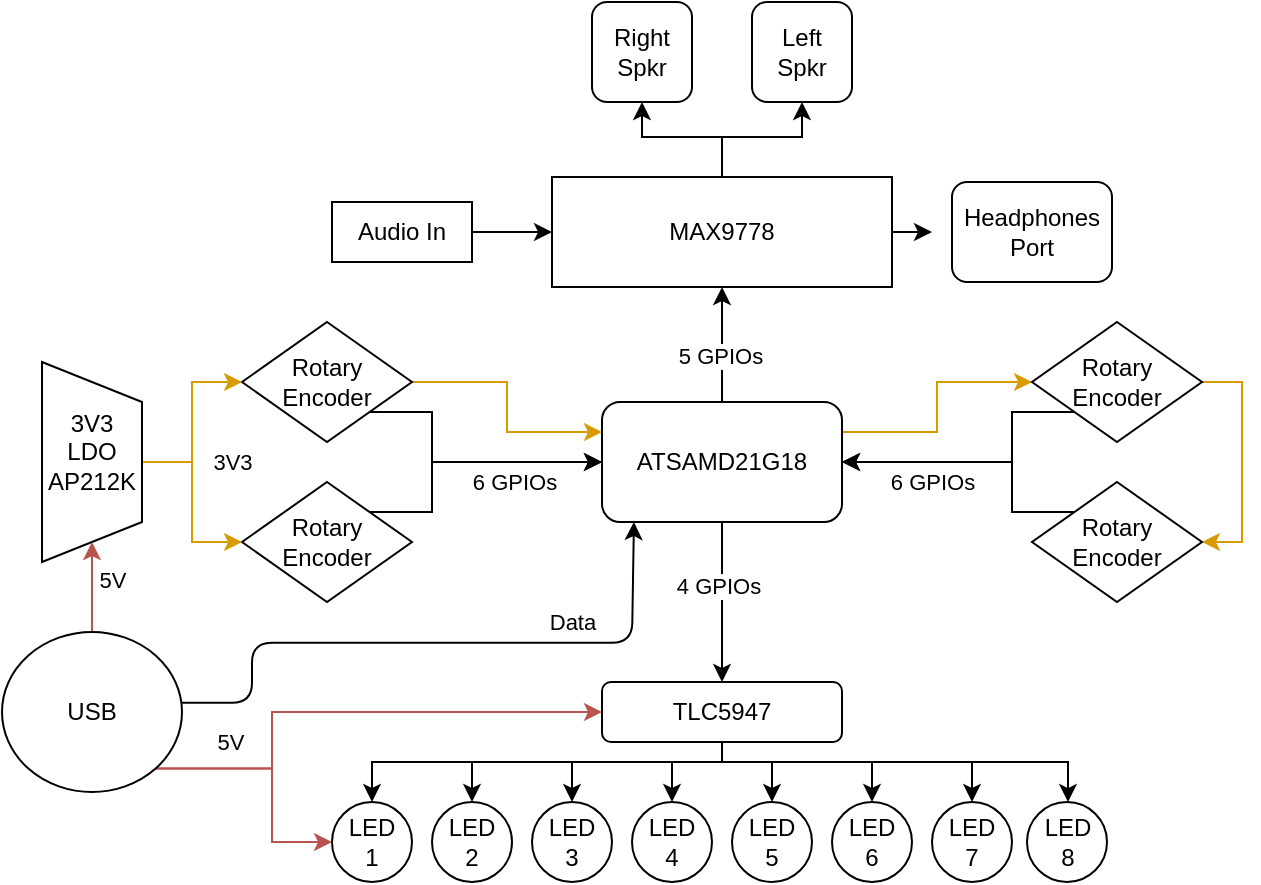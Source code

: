<mxfile version="14.3.1" type="device"><diagram id="X3_nB0WhLi7Ix3hSvqKF" name="Page-1"><mxGraphModel dx="1685" dy="1014" grid="1" gridSize="10" guides="1" tooltips="1" connect="1" arrows="1" fold="1" page="1" pageScale="1" pageWidth="500" pageHeight="400" math="0" shadow="0"><root><mxCell id="0"/><mxCell id="1" parent="0"/><mxCell id="Q01XSOpCoa18E9VcZ7Vx-3" style="edgeStyle=orthogonalEdgeStyle;rounded=0;orthogonalLoop=1;jettySize=auto;html=1;exitX=1;exitY=0.5;exitDx=0;exitDy=0;" parent="1" source="Q01XSOpCoa18E9VcZ7Vx-1" edge="1"><mxGeometry relative="1" as="geometry"><mxPoint x="150" y="65" as="targetPoint"/></mxGeometry></mxCell><mxCell id="Q01XSOpCoa18E9VcZ7Vx-1" value="Audio In" style="rounded=0;whiteSpace=wrap;html=1;" parent="1" vertex="1"><mxGeometry x="40" y="50" width="70" height="30" as="geometry"/></mxCell><mxCell id="Q01XSOpCoa18E9VcZ7Vx-9" style="edgeStyle=orthogonalEdgeStyle;rounded=0;orthogonalLoop=1;jettySize=auto;html=1;exitX=1;exitY=0.5;exitDx=0;exitDy=0;" parent="1" source="Q01XSOpCoa18E9VcZ7Vx-2" edge="1"><mxGeometry relative="1" as="geometry"><mxPoint x="340" y="64.857" as="targetPoint"/></mxGeometry></mxCell><mxCell id="Q01XSOpCoa18E9VcZ7Vx-51" style="edgeStyle=orthogonalEdgeStyle;rounded=0;orthogonalLoop=1;jettySize=auto;html=1;exitX=0.5;exitY=0;exitDx=0;exitDy=0;entryX=0.5;entryY=1;entryDx=0;entryDy=0;" parent="1" source="Q01XSOpCoa18E9VcZ7Vx-2" target="Q01XSOpCoa18E9VcZ7Vx-5" edge="1"><mxGeometry relative="1" as="geometry"/></mxCell><mxCell id="Q01XSOpCoa18E9VcZ7Vx-52" style="edgeStyle=orthogonalEdgeStyle;rounded=0;orthogonalLoop=1;jettySize=auto;html=1;exitX=0.5;exitY=0;exitDx=0;exitDy=0;entryX=0.5;entryY=1;entryDx=0;entryDy=0;" parent="1" source="Q01XSOpCoa18E9VcZ7Vx-2" target="Q01XSOpCoa18E9VcZ7Vx-4" edge="1"><mxGeometry relative="1" as="geometry"/></mxCell><mxCell id="Q01XSOpCoa18E9VcZ7Vx-2" value="MAX9778" style="rounded=0;whiteSpace=wrap;html=1;" parent="1" vertex="1"><mxGeometry x="150" y="37.5" width="170" height="55" as="geometry"/></mxCell><mxCell id="Q01XSOpCoa18E9VcZ7Vx-5" value="Right Spkr" style="rounded=1;whiteSpace=wrap;html=1;" parent="1" vertex="1"><mxGeometry x="170" y="-50" width="50" height="50" as="geometry"/></mxCell><mxCell id="Q01XSOpCoa18E9VcZ7Vx-8" value="Headphones&lt;br&gt;Port" style="rounded=1;whiteSpace=wrap;html=1;" parent="1" vertex="1"><mxGeometry x="350" y="40" width="80" height="50" as="geometry"/></mxCell><mxCell id="Q01XSOpCoa18E9VcZ7Vx-45" style="edgeStyle=orthogonalEdgeStyle;rounded=0;orthogonalLoop=1;jettySize=auto;html=1;exitX=0.5;exitY=1;exitDx=0;exitDy=0;entryX=0.5;entryY=0;entryDx=0;entryDy=0;" parent="1" source="Q01XSOpCoa18E9VcZ7Vx-11" target="Q01XSOpCoa18E9VcZ7Vx-12" edge="1"><mxGeometry relative="1" as="geometry"><Array as="points"><mxPoint x="235" y="280"/><mxPoint x="235" y="280"/></Array></mxGeometry></mxCell><mxCell id="YXx2N_Yibbr7xTXgmvik-11" value="4 GPIOs" style="edgeLabel;html=1;align=center;verticalAlign=middle;resizable=0;points=[];" vertex="1" connectable="0" parent="Q01XSOpCoa18E9VcZ7Vx-45"><mxGeometry x="-0.212" y="-2" relative="1" as="geometry"><mxPoint as="offset"/></mxGeometry></mxCell><mxCell id="Q01XSOpCoa18E9VcZ7Vx-48" style="edgeStyle=orthogonalEdgeStyle;rounded=0;orthogonalLoop=1;jettySize=auto;html=1;exitX=0.5;exitY=0;exitDx=0;exitDy=0;entryX=0.5;entryY=1;entryDx=0;entryDy=0;" parent="1" source="Q01XSOpCoa18E9VcZ7Vx-11" target="Q01XSOpCoa18E9VcZ7Vx-2" edge="1"><mxGeometry relative="1" as="geometry"/></mxCell><mxCell id="Q01XSOpCoa18E9VcZ7Vx-49" value="5 GPIOs" style="edgeLabel;html=1;align=center;verticalAlign=middle;resizable=0;points=[];" parent="Q01XSOpCoa18E9VcZ7Vx-48" vertex="1" connectable="0"><mxGeometry x="-0.205" y="1" relative="1" as="geometry"><mxPoint as="offset"/></mxGeometry></mxCell><mxCell id="YXx2N_Yibbr7xTXgmvik-27" style="edgeStyle=orthogonalEdgeStyle;rounded=0;orthogonalLoop=1;jettySize=auto;html=1;exitX=1;exitY=0.25;exitDx=0;exitDy=0;entryX=0;entryY=0.5;entryDx=0;entryDy=0;fontColor=#000000;fillColor=#ffe6cc;strokeColor=#d79b00;" edge="1" parent="1" source="Q01XSOpCoa18E9VcZ7Vx-11" target="Q01XSOpCoa18E9VcZ7Vx-37"><mxGeometry relative="1" as="geometry"/></mxCell><mxCell id="Q01XSOpCoa18E9VcZ7Vx-11" value="ATSAMD21G18" style="rounded=1;whiteSpace=wrap;html=1;" parent="1" vertex="1"><mxGeometry x="175" y="150" width="120" height="60" as="geometry"/></mxCell><mxCell id="YXx2N_Yibbr7xTXgmvik-3" style="edgeStyle=orthogonalEdgeStyle;rounded=0;orthogonalLoop=1;jettySize=auto;html=1;exitX=0.5;exitY=1;exitDx=0;exitDy=0;entryX=0.5;entryY=0;entryDx=0;entryDy=0;" edge="1" parent="1" source="Q01XSOpCoa18E9VcZ7Vx-12" target="Q01XSOpCoa18E9VcZ7Vx-15"><mxGeometry relative="1" as="geometry"><Array as="points"><mxPoint x="235" y="330"/><mxPoint x="60" y="330"/></Array></mxGeometry></mxCell><mxCell id="YXx2N_Yibbr7xTXgmvik-4" style="edgeStyle=orthogonalEdgeStyle;rounded=0;orthogonalLoop=1;jettySize=auto;html=1;exitX=0.5;exitY=1;exitDx=0;exitDy=0;entryX=0.5;entryY=0;entryDx=0;entryDy=0;" edge="1" parent="1" source="Q01XSOpCoa18E9VcZ7Vx-12" target="Q01XSOpCoa18E9VcZ7Vx-16"><mxGeometry relative="1" as="geometry"><Array as="points"><mxPoint x="235" y="330"/><mxPoint x="110" y="330"/></Array></mxGeometry></mxCell><mxCell id="YXx2N_Yibbr7xTXgmvik-5" style="edgeStyle=orthogonalEdgeStyle;rounded=0;orthogonalLoop=1;jettySize=auto;html=1;exitX=0.5;exitY=1;exitDx=0;exitDy=0;entryX=0.5;entryY=0;entryDx=0;entryDy=0;" edge="1" parent="1" source="Q01XSOpCoa18E9VcZ7Vx-12" target="Q01XSOpCoa18E9VcZ7Vx-17"><mxGeometry relative="1" as="geometry"><Array as="points"><mxPoint x="235" y="330"/><mxPoint x="160" y="330"/></Array></mxGeometry></mxCell><mxCell id="YXx2N_Yibbr7xTXgmvik-6" style="edgeStyle=orthogonalEdgeStyle;rounded=0;orthogonalLoop=1;jettySize=auto;html=1;exitX=0.5;exitY=1;exitDx=0;exitDy=0;entryX=0.5;entryY=0;entryDx=0;entryDy=0;" edge="1" parent="1" source="Q01XSOpCoa18E9VcZ7Vx-12" target="Q01XSOpCoa18E9VcZ7Vx-20"><mxGeometry relative="1" as="geometry"><Array as="points"><mxPoint x="235" y="330"/><mxPoint x="210" y="330"/></Array></mxGeometry></mxCell><mxCell id="YXx2N_Yibbr7xTXgmvik-7" style="edgeStyle=orthogonalEdgeStyle;rounded=0;orthogonalLoop=1;jettySize=auto;html=1;exitX=0.5;exitY=1;exitDx=0;exitDy=0;" edge="1" parent="1" source="Q01XSOpCoa18E9VcZ7Vx-12" target="Q01XSOpCoa18E9VcZ7Vx-21"><mxGeometry relative="1" as="geometry"><Array as="points"><mxPoint x="235" y="330"/><mxPoint x="260" y="330"/></Array></mxGeometry></mxCell><mxCell id="YXx2N_Yibbr7xTXgmvik-8" style="edgeStyle=orthogonalEdgeStyle;rounded=0;orthogonalLoop=1;jettySize=auto;html=1;exitX=0.5;exitY=1;exitDx=0;exitDy=0;entryX=0.5;entryY=0;entryDx=0;entryDy=0;" edge="1" parent="1" source="Q01XSOpCoa18E9VcZ7Vx-12" target="Q01XSOpCoa18E9VcZ7Vx-22"><mxGeometry relative="1" as="geometry"><Array as="points"><mxPoint x="235" y="330"/><mxPoint x="310" y="330"/></Array></mxGeometry></mxCell><mxCell id="YXx2N_Yibbr7xTXgmvik-9" style="edgeStyle=orthogonalEdgeStyle;rounded=0;orthogonalLoop=1;jettySize=auto;html=1;exitX=0.5;exitY=1;exitDx=0;exitDy=0;entryX=0.5;entryY=0;entryDx=0;entryDy=0;" edge="1" parent="1" source="Q01XSOpCoa18E9VcZ7Vx-12" target="Q01XSOpCoa18E9VcZ7Vx-19"><mxGeometry relative="1" as="geometry"><Array as="points"><mxPoint x="235" y="330"/><mxPoint x="360" y="330"/></Array></mxGeometry></mxCell><mxCell id="YXx2N_Yibbr7xTXgmvik-10" style="edgeStyle=orthogonalEdgeStyle;rounded=0;orthogonalLoop=1;jettySize=auto;html=1;exitX=0.5;exitY=1;exitDx=0;exitDy=0;" edge="1" parent="1" source="Q01XSOpCoa18E9VcZ7Vx-12" target="YXx2N_Yibbr7xTXgmvik-2"><mxGeometry relative="1" as="geometry"><Array as="points"><mxPoint x="235" y="330"/><mxPoint x="408" y="330"/></Array></mxGeometry></mxCell><mxCell id="Q01XSOpCoa18E9VcZ7Vx-12" value="TLC5947" style="rounded=1;whiteSpace=wrap;html=1;" parent="1" vertex="1"><mxGeometry x="175" y="290" width="120" height="30" as="geometry"/></mxCell><mxCell id="Q01XSOpCoa18E9VcZ7Vx-15" value="LED&lt;br&gt;1" style="ellipse;whiteSpace=wrap;html=1;aspect=fixed;" parent="1" vertex="1"><mxGeometry x="40" y="350" width="40" height="40" as="geometry"/></mxCell><mxCell id="Q01XSOpCoa18E9VcZ7Vx-16" value="LED&lt;br&gt;2" style="ellipse;whiteSpace=wrap;html=1;aspect=fixed;" parent="1" vertex="1"><mxGeometry x="90" y="350" width="40" height="40" as="geometry"/></mxCell><mxCell id="Q01XSOpCoa18E9VcZ7Vx-17" value="LED&lt;br&gt;3" style="ellipse;whiteSpace=wrap;html=1;aspect=fixed;" parent="1" vertex="1"><mxGeometry x="140" y="350" width="40" height="40" as="geometry"/></mxCell><mxCell id="Q01XSOpCoa18E9VcZ7Vx-19" value="LED&lt;br&gt;7" style="ellipse;whiteSpace=wrap;html=1;aspect=fixed;" parent="1" vertex="1"><mxGeometry x="340" y="350" width="40" height="40" as="geometry"/></mxCell><mxCell id="Q01XSOpCoa18E9VcZ7Vx-20" value="LED&lt;br&gt;4" style="ellipse;whiteSpace=wrap;html=1;aspect=fixed;" parent="1" vertex="1"><mxGeometry x="190" y="350" width="40" height="40" as="geometry"/></mxCell><mxCell id="Q01XSOpCoa18E9VcZ7Vx-21" value="LED&lt;br&gt;5" style="ellipse;whiteSpace=wrap;html=1;aspect=fixed;" parent="1" vertex="1"><mxGeometry x="240" y="350" width="40" height="40" as="geometry"/></mxCell><mxCell id="Q01XSOpCoa18E9VcZ7Vx-22" value="LED&lt;br&gt;6" style="ellipse;whiteSpace=wrap;html=1;aspect=fixed;" parent="1" vertex="1"><mxGeometry x="290" y="350" width="40" height="40" as="geometry"/></mxCell><mxCell id="Q01XSOpCoa18E9VcZ7Vx-39" style="edgeStyle=orthogonalEdgeStyle;rounded=0;orthogonalLoop=1;jettySize=auto;html=1;exitX=1;exitY=1;exitDx=0;exitDy=0;" parent="1" source="Q01XSOpCoa18E9VcZ7Vx-35" target="Q01XSOpCoa18E9VcZ7Vx-11" edge="1"><mxGeometry relative="1" as="geometry"><Array as="points"><mxPoint x="90" y="155"/><mxPoint x="90" y="180"/></Array></mxGeometry></mxCell><mxCell id="YXx2N_Yibbr7xTXgmvik-26" style="edgeStyle=orthogonalEdgeStyle;rounded=0;orthogonalLoop=1;jettySize=auto;html=1;exitX=1;exitY=0.5;exitDx=0;exitDy=0;entryX=0;entryY=0.25;entryDx=0;entryDy=0;fontColor=#000000;fillColor=#ffe6cc;strokeColor=#d79b00;" edge="1" parent="1" source="Q01XSOpCoa18E9VcZ7Vx-35" target="Q01XSOpCoa18E9VcZ7Vx-11"><mxGeometry relative="1" as="geometry"/></mxCell><mxCell id="Q01XSOpCoa18E9VcZ7Vx-35" value="Rotary&lt;br&gt;Encoder" style="rhombus;whiteSpace=wrap;html=1;" parent="1" vertex="1"><mxGeometry x="-5" y="110" width="85" height="60" as="geometry"/></mxCell><mxCell id="Q01XSOpCoa18E9VcZ7Vx-40" style="edgeStyle=orthogonalEdgeStyle;rounded=0;orthogonalLoop=1;jettySize=auto;html=1;exitX=1;exitY=0;exitDx=0;exitDy=0;entryX=0;entryY=0.5;entryDx=0;entryDy=0;" parent="1" source="Q01XSOpCoa18E9VcZ7Vx-36" target="Q01XSOpCoa18E9VcZ7Vx-11" edge="1"><mxGeometry relative="1" as="geometry"><mxPoint x="150" y="180" as="targetPoint"/><Array as="points"><mxPoint x="90" y="205"/><mxPoint x="90" y="180"/></Array></mxGeometry></mxCell><mxCell id="Q01XSOpCoa18E9VcZ7Vx-44" value="6 GPIOs" style="edgeLabel;html=1;align=center;verticalAlign=middle;resizable=0;points=[];" parent="Q01XSOpCoa18E9VcZ7Vx-40" vertex="1" connectable="0"><mxGeometry x="0.264" y="2" relative="1" as="geometry"><mxPoint x="7.2" y="12" as="offset"/></mxGeometry></mxCell><mxCell id="Q01XSOpCoa18E9VcZ7Vx-36" value="Rotary&lt;br&gt;Encoder" style="rhombus;whiteSpace=wrap;html=1;" parent="1" vertex="1"><mxGeometry x="-5" y="190" width="85" height="60" as="geometry"/></mxCell><mxCell id="Q01XSOpCoa18E9VcZ7Vx-41" style="edgeStyle=orthogonalEdgeStyle;rounded=0;orthogonalLoop=1;jettySize=auto;html=1;exitX=0;exitY=1;exitDx=0;exitDy=0;" parent="1" source="Q01XSOpCoa18E9VcZ7Vx-37" target="Q01XSOpCoa18E9VcZ7Vx-11" edge="1"><mxGeometry relative="1" as="geometry"><Array as="points"><mxPoint x="380" y="155"/><mxPoint x="380" y="180"/></Array></mxGeometry></mxCell><mxCell id="YXx2N_Yibbr7xTXgmvik-28" style="edgeStyle=orthogonalEdgeStyle;rounded=0;orthogonalLoop=1;jettySize=auto;html=1;exitX=1;exitY=0.5;exitDx=0;exitDy=0;entryX=1;entryY=0.5;entryDx=0;entryDy=0;fontColor=#000000;fillColor=#ffe6cc;strokeColor=#d79b00;" edge="1" parent="1" source="Q01XSOpCoa18E9VcZ7Vx-37" target="Q01XSOpCoa18E9VcZ7Vx-38"><mxGeometry relative="1" as="geometry"/></mxCell><mxCell id="Q01XSOpCoa18E9VcZ7Vx-37" value="Rotary&lt;br&gt;Encoder" style="rhombus;whiteSpace=wrap;html=1;" parent="1" vertex="1"><mxGeometry x="390" y="110" width="85" height="60" as="geometry"/></mxCell><mxCell id="Q01XSOpCoa18E9VcZ7Vx-42" style="edgeStyle=orthogonalEdgeStyle;rounded=0;orthogonalLoop=1;jettySize=auto;html=1;exitX=0;exitY=0;exitDx=0;exitDy=0;entryX=1;entryY=0.5;entryDx=0;entryDy=0;" parent="1" source="Q01XSOpCoa18E9VcZ7Vx-38" target="Q01XSOpCoa18E9VcZ7Vx-11" edge="1"><mxGeometry relative="1" as="geometry"><mxPoint x="300" y="180" as="targetPoint"/><Array as="points"><mxPoint x="380" y="205"/><mxPoint x="380" y="180"/></Array></mxGeometry></mxCell><mxCell id="Q01XSOpCoa18E9VcZ7Vx-43" value="6 GPIOs" style="edgeLabel;html=1;align=center;verticalAlign=middle;resizable=0;points=[];" parent="Q01XSOpCoa18E9VcZ7Vx-42" vertex="1" connectable="0"><mxGeometry x="0.62" relative="1" as="geometry"><mxPoint x="18.04" y="10" as="offset"/></mxGeometry></mxCell><mxCell id="Q01XSOpCoa18E9VcZ7Vx-38" value="Rotary&lt;br&gt;Encoder" style="rhombus;whiteSpace=wrap;html=1;" parent="1" vertex="1"><mxGeometry x="390" y="190" width="85" height="60" as="geometry"/></mxCell><mxCell id="Q01XSOpCoa18E9VcZ7Vx-4" value="Left&lt;br&gt;Spkr" style="rounded=1;whiteSpace=wrap;html=1;" parent="1" vertex="1"><mxGeometry x="250" y="-50" width="50" height="50" as="geometry"/></mxCell><mxCell id="YXx2N_Yibbr7xTXgmvik-2" value="LED&lt;br&gt;8" style="ellipse;whiteSpace=wrap;html=1;aspect=fixed;" vertex="1" parent="1"><mxGeometry x="387.5" y="350" width="40" height="40" as="geometry"/></mxCell><mxCell id="YXx2N_Yibbr7xTXgmvik-23" style="edgeStyle=orthogonalEdgeStyle;rounded=0;orthogonalLoop=1;jettySize=auto;html=1;exitX=0.5;exitY=0;exitDx=0;exitDy=0;entryX=0;entryY=0.5;entryDx=0;entryDy=0;fontColor=#000000;fillColor=#ffe6cc;strokeColor=#d79b00;" edge="1" parent="1" source="YXx2N_Yibbr7xTXgmvik-12" target="Q01XSOpCoa18E9VcZ7Vx-35"><mxGeometry relative="1" as="geometry"><Array as="points"><mxPoint x="-30" y="180"/><mxPoint x="-30" y="140"/></Array></mxGeometry></mxCell><mxCell id="YXx2N_Yibbr7xTXgmvik-24" style="edgeStyle=orthogonalEdgeStyle;rounded=0;orthogonalLoop=1;jettySize=auto;html=1;exitX=0.5;exitY=0;exitDx=0;exitDy=0;entryX=0;entryY=0.5;entryDx=0;entryDy=0;fontColor=#000000;fillColor=#ffe6cc;strokeColor=#d79b00;" edge="1" parent="1" source="YXx2N_Yibbr7xTXgmvik-12" target="Q01XSOpCoa18E9VcZ7Vx-36"><mxGeometry relative="1" as="geometry"><Array as="points"><mxPoint x="-30" y="180"/><mxPoint x="-30" y="220"/></Array></mxGeometry></mxCell><mxCell id="YXx2N_Yibbr7xTXgmvik-25" value="3V3" style="edgeLabel;html=1;align=center;verticalAlign=middle;resizable=0;points=[];fontColor=#000000;" vertex="1" connectable="0" parent="YXx2N_Yibbr7xTXgmvik-24"><mxGeometry x="-0.456" relative="1" as="geometry"><mxPoint x="20.71" as="offset"/></mxGeometry></mxCell><mxCell id="YXx2N_Yibbr7xTXgmvik-12" value="" style="shape=trapezoid;perimeter=trapezoidPerimeter;whiteSpace=wrap;html=1;fixedSize=1;rotation=90;" vertex="1" parent="1"><mxGeometry x="-130" y="155" width="100" height="50" as="geometry"/></mxCell><mxCell id="YXx2N_Yibbr7xTXgmvik-17" style="edgeStyle=orthogonalEdgeStyle;rounded=0;orthogonalLoop=1;jettySize=auto;html=1;exitX=1;exitY=1;exitDx=0;exitDy=0;entryX=0;entryY=0.5;entryDx=0;entryDy=0;fillColor=#f8cecc;strokeColor=#b85450;" edge="1" parent="1" source="YXx2N_Yibbr7xTXgmvik-13" target="Q01XSOpCoa18E9VcZ7Vx-12"><mxGeometry relative="1" as="geometry"><Array as="points"><mxPoint x="10" y="333"/><mxPoint x="10" y="305"/></Array></mxGeometry></mxCell><mxCell id="YXx2N_Yibbr7xTXgmvik-18" style="edgeStyle=orthogonalEdgeStyle;rounded=0;orthogonalLoop=1;jettySize=auto;html=1;exitX=1;exitY=1;exitDx=0;exitDy=0;entryX=0;entryY=0.5;entryDx=0;entryDy=0;fillColor=#f8cecc;strokeColor=#b85450;" edge="1" parent="1" source="YXx2N_Yibbr7xTXgmvik-13" target="Q01XSOpCoa18E9VcZ7Vx-15"><mxGeometry relative="1" as="geometry"><Array as="points"><mxPoint x="10" y="333"/><mxPoint x="10" y="370"/></Array></mxGeometry></mxCell><mxCell id="YXx2N_Yibbr7xTXgmvik-19" value="5V" style="edgeLabel;html=1;align=center;verticalAlign=middle;resizable=0;points=[];" vertex="1" connectable="0" parent="YXx2N_Yibbr7xTXgmvik-18"><mxGeometry x="-0.408" y="-2" relative="1" as="geometry"><mxPoint y="-15.37" as="offset"/></mxGeometry></mxCell><mxCell id="YXx2N_Yibbr7xTXgmvik-20" style="edgeStyle=orthogonalEdgeStyle;rounded=0;orthogonalLoop=1;jettySize=auto;html=1;exitX=0.5;exitY=0;exitDx=0;exitDy=0;fontColor=#000000;fillColor=#f8cecc;strokeColor=#b85450;" edge="1" parent="1" source="YXx2N_Yibbr7xTXgmvik-13" target="YXx2N_Yibbr7xTXgmvik-12"><mxGeometry relative="1" as="geometry"/></mxCell><mxCell id="YXx2N_Yibbr7xTXgmvik-21" value="5V" style="edgeLabel;html=1;align=center;verticalAlign=middle;resizable=0;points=[];fontColor=#000000;" vertex="1" connectable="0" parent="YXx2N_Yibbr7xTXgmvik-20"><mxGeometry x="0.738" relative="1" as="geometry"><mxPoint x="10" y="11.67" as="offset"/></mxGeometry></mxCell><mxCell id="YXx2N_Yibbr7xTXgmvik-13" value="USB" style="ellipse;whiteSpace=wrap;html=1;" vertex="1" parent="1"><mxGeometry x="-125" y="265" width="90" height="80" as="geometry"/></mxCell><mxCell id="YXx2N_Yibbr7xTXgmvik-14" value="" style="endArrow=classic;html=1;entryX=0.133;entryY=0.994;entryDx=0;entryDy=0;entryPerimeter=0;" edge="1" parent="1"><mxGeometry width="50" height="50" relative="1" as="geometry"><mxPoint x="-35" y="300.36" as="sourcePoint"/><mxPoint x="190.96" y="210" as="targetPoint"/><Array as="points"><mxPoint y="300.36"/><mxPoint y="270.36"/><mxPoint x="130" y="270.36"/><mxPoint x="190" y="270.36"/></Array></mxGeometry></mxCell><mxCell id="YXx2N_Yibbr7xTXgmvik-16" value="Data" style="edgeLabel;html=1;align=center;verticalAlign=middle;resizable=0;points=[];" vertex="1" connectable="0" parent="YXx2N_Yibbr7xTXgmvik-14"><mxGeometry x="0.619" relative="1" as="geometry"><mxPoint x="-30.01" y="-10" as="offset"/></mxGeometry></mxCell><mxCell id="YXx2N_Yibbr7xTXgmvik-29" value="3V3 LDO&lt;br&gt;AP212K" style="text;html=1;strokeColor=none;fillColor=none;align=center;verticalAlign=middle;whiteSpace=wrap;rounded=0;fontColor=#000000;" vertex="1" parent="1"><mxGeometry x="-100" y="165" width="40" height="20" as="geometry"/></mxCell></root></mxGraphModel></diagram></mxfile>